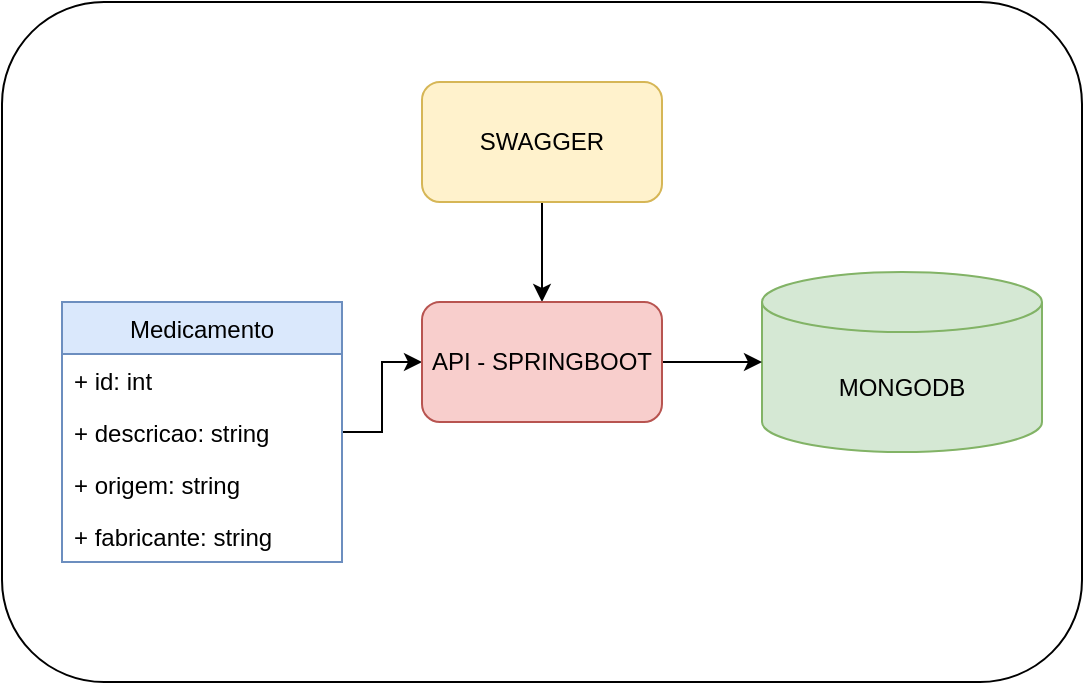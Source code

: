 <mxfile version="14.5.10" type="device"><diagram id="N_wRi-XBPrAeiwQXPaDI" name="Page-1"><mxGraphModel dx="942" dy="614" grid="1" gridSize="10" guides="1" tooltips="1" connect="1" arrows="1" fold="1" page="1" pageScale="1" pageWidth="827" pageHeight="1169" math="0" shadow="0"><root><mxCell id="0"/><mxCell id="1" parent="0"/><mxCell id="8CcX4iKa2RdIp57xCWeJ-12" value="" style="rounded=1;whiteSpace=wrap;html=1;" vertex="1" parent="1"><mxGeometry x="160" y="40" width="540" height="340" as="geometry"/></mxCell><mxCell id="8CcX4iKa2RdIp57xCWeJ-15" style="edgeStyle=orthogonalEdgeStyle;rounded=0;orthogonalLoop=1;jettySize=auto;html=1;" edge="1" parent="1" source="8CcX4iKa2RdIp57xCWeJ-1" target="8CcX4iKa2RdIp57xCWeJ-13"><mxGeometry relative="1" as="geometry"/></mxCell><mxCell id="8CcX4iKa2RdIp57xCWeJ-1" value="Medicamento" style="swimlane;fontStyle=0;childLayout=stackLayout;horizontal=1;startSize=26;fillColor=#dae8fc;horizontalStack=0;resizeParent=1;resizeParentMax=0;resizeLast=0;collapsible=1;marginBottom=0;strokeColor=#6c8ebf;" vertex="1" parent="1"><mxGeometry x="190" y="190" width="140" height="130" as="geometry"/></mxCell><mxCell id="8CcX4iKa2RdIp57xCWeJ-2" value="+ id: int" style="text;strokeColor=none;fillColor=none;align=left;verticalAlign=top;spacingLeft=4;spacingRight=4;overflow=hidden;rotatable=0;points=[[0,0.5],[1,0.5]];portConstraint=eastwest;" vertex="1" parent="8CcX4iKa2RdIp57xCWeJ-1"><mxGeometry y="26" width="140" height="26" as="geometry"/></mxCell><mxCell id="8CcX4iKa2RdIp57xCWeJ-3" value="+ descricao: string" style="text;strokeColor=none;fillColor=none;align=left;verticalAlign=top;spacingLeft=4;spacingRight=4;overflow=hidden;rotatable=0;points=[[0,0.5],[1,0.5]];portConstraint=eastwest;" vertex="1" parent="8CcX4iKa2RdIp57xCWeJ-1"><mxGeometry y="52" width="140" height="26" as="geometry"/></mxCell><mxCell id="8CcX4iKa2RdIp57xCWeJ-4" value="+ origem: string" style="text;strokeColor=none;fillColor=none;align=left;verticalAlign=top;spacingLeft=4;spacingRight=4;overflow=hidden;rotatable=0;points=[[0,0.5],[1,0.5]];portConstraint=eastwest;" vertex="1" parent="8CcX4iKa2RdIp57xCWeJ-1"><mxGeometry y="78" width="140" height="26" as="geometry"/></mxCell><mxCell id="8CcX4iKa2RdIp57xCWeJ-5" value="+ fabricante: string" style="text;strokeColor=none;fillColor=none;align=left;verticalAlign=top;spacingLeft=4;spacingRight=4;overflow=hidden;rotatable=0;points=[[0,0.5],[1,0.5]];portConstraint=eastwest;" vertex="1" parent="8CcX4iKa2RdIp57xCWeJ-1"><mxGeometry y="104" width="140" height="26" as="geometry"/></mxCell><mxCell id="8CcX4iKa2RdIp57xCWeJ-10" value="MONGODB" style="shape=cylinder3;whiteSpace=wrap;html=1;boundedLbl=1;backgroundOutline=1;size=15;fillColor=#d5e8d4;strokeColor=#82b366;" vertex="1" parent="1"><mxGeometry x="540" y="175" width="140" height="90" as="geometry"/></mxCell><mxCell id="8CcX4iKa2RdIp57xCWeJ-16" style="edgeStyle=orthogonalEdgeStyle;rounded=0;orthogonalLoop=1;jettySize=auto;html=1;entryX=0.5;entryY=0;entryDx=0;entryDy=0;" edge="1" parent="1" source="8CcX4iKa2RdIp57xCWeJ-11" target="8CcX4iKa2RdIp57xCWeJ-13"><mxGeometry relative="1" as="geometry"/></mxCell><mxCell id="8CcX4iKa2RdIp57xCWeJ-11" value="SWAGGER" style="rounded=1;whiteSpace=wrap;html=1;fillColor=#fff2cc;strokeColor=#d6b656;" vertex="1" parent="1"><mxGeometry x="370" y="80" width="120" height="60" as="geometry"/></mxCell><mxCell id="8CcX4iKa2RdIp57xCWeJ-14" style="edgeStyle=orthogonalEdgeStyle;rounded=0;orthogonalLoop=1;jettySize=auto;html=1;" edge="1" parent="1" source="8CcX4iKa2RdIp57xCWeJ-13" target="8CcX4iKa2RdIp57xCWeJ-10"><mxGeometry relative="1" as="geometry"/></mxCell><mxCell id="8CcX4iKa2RdIp57xCWeJ-13" value="API - SPRINGBOOT" style="rounded=1;whiteSpace=wrap;html=1;fillColor=#f8cecc;strokeColor=#b85450;" vertex="1" parent="1"><mxGeometry x="370" y="190" width="120" height="60" as="geometry"/></mxCell></root></mxGraphModel></diagram></mxfile>